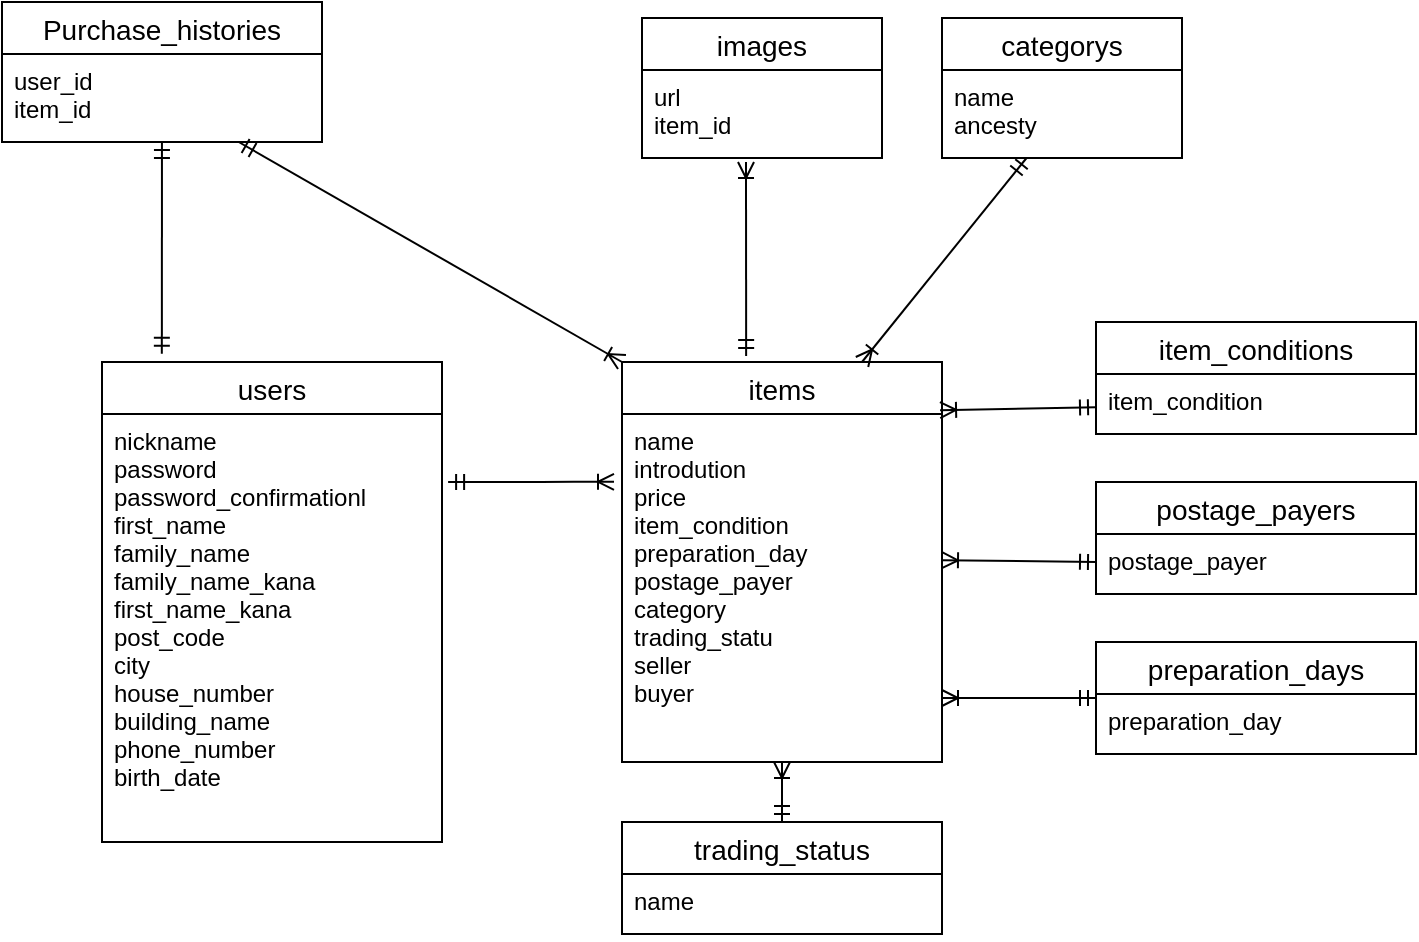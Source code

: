 <mxfile>
    <diagram id="0qUxwqCK4tA2yzNC8Bsy" name="ページ1">
        <mxGraphModel dx="865" dy="665" grid="1" gridSize="10" guides="1" tooltips="1" connect="1" arrows="1" fold="1" page="1" pageScale="1" pageWidth="827" pageHeight="1169" math="0" shadow="0">
            <root>
                <mxCell id="0"/>
                <mxCell id="1" parent="0"/>
                <mxCell id="28" value="users" style="swimlane;fontStyle=0;childLayout=stackLayout;horizontal=1;startSize=26;horizontalStack=0;resizeParent=1;resizeParentMax=0;resizeLast=0;collapsible=1;marginBottom=0;align=center;fontSize=14;" parent="1" vertex="1">
                    <mxGeometry x="170" y="180" width="170" height="240" as="geometry"/>
                </mxCell>
                <mxCell id="30" value="nickname&#10;password&#10;password_confirmationl&#10;first_name&#10;family_name&#10;family_name_kana&#10;first_name_kana&#10;post_code&#10;city&#10;house_number&#10;building_name&#10;phone_number&#10;birth_date&#10;" style="text;strokeColor=none;fillColor=none;spacingLeft=4;spacingRight=4;overflow=hidden;rotatable=0;points=[[0,0.5],[1,0.5]];portConstraint=eastwest;fontSize=12;" parent="28" vertex="1">
                    <mxGeometry y="26" width="170" height="214" as="geometry"/>
                </mxCell>
                <mxCell id="32" value="items" style="swimlane;fontStyle=0;childLayout=stackLayout;horizontal=1;startSize=26;horizontalStack=0;resizeParent=1;resizeParentMax=0;resizeLast=0;collapsible=1;marginBottom=0;align=center;fontSize=14;" parent="1" vertex="1">
                    <mxGeometry x="430" y="180" width="160" height="200" as="geometry"/>
                </mxCell>
                <mxCell id="34" value="name&#10;introdution&#10;price&#10;item_condition&#10;preparation_day&#10;postage_payer&#10;category&#10;trading_statu&#10;seller&#10;buyer&#10;&#10;" style="text;strokeColor=none;fillColor=none;spacingLeft=4;spacingRight=4;overflow=hidden;rotatable=0;points=[[0,0.5],[1,0.5]];portConstraint=eastwest;fontSize=12;" parent="32" vertex="1">
                    <mxGeometry y="26" width="160" height="174" as="geometry"/>
                </mxCell>
                <mxCell id="36" value="images" style="swimlane;fontStyle=0;childLayout=stackLayout;horizontal=1;startSize=26;horizontalStack=0;resizeParent=1;resizeParentMax=0;resizeLast=0;collapsible=1;marginBottom=0;align=center;fontSize=14;" parent="1" vertex="1">
                    <mxGeometry x="440" y="8" width="120" height="70" as="geometry"/>
                </mxCell>
                <mxCell id="39" value="url&#10;item_id" style="text;strokeColor=none;fillColor=none;spacingLeft=4;spacingRight=4;overflow=hidden;rotatable=0;points=[[0,0.5],[1,0.5]];portConstraint=eastwest;fontSize=12;" parent="36" vertex="1">
                    <mxGeometry y="26" width="120" height="44" as="geometry"/>
                </mxCell>
                <mxCell id="40" value="categorys" style="swimlane;fontStyle=0;childLayout=stackLayout;horizontal=1;startSize=26;horizontalStack=0;resizeParent=1;resizeParentMax=0;resizeLast=0;collapsible=1;marginBottom=0;align=center;fontSize=14;" parent="1" vertex="1">
                    <mxGeometry x="590" y="8" width="120" height="70" as="geometry"/>
                </mxCell>
                <mxCell id="41" value="name&#10;ancesty" style="text;strokeColor=none;fillColor=none;spacingLeft=4;spacingRight=4;overflow=hidden;rotatable=0;points=[[0,0.5],[1,0.5]];portConstraint=eastwest;fontSize=12;" parent="40" vertex="1">
                    <mxGeometry y="26" width="120" height="44" as="geometry"/>
                </mxCell>
                <mxCell id="72" style="edgeStyle=none;html=1;startArrow=ERmandOne;startFill=0;endArrow=ERmandOne;endFill=0;entryX=0.176;entryY=-0.017;entryDx=0;entryDy=0;entryPerimeter=0;" parent="1" source="44" target="28" edge="1">
                    <mxGeometry relative="1" as="geometry">
                        <mxPoint x="200" y="170" as="targetPoint"/>
                    </mxGeometry>
                </mxCell>
                <mxCell id="44" value="Purchase_histories" style="swimlane;fontStyle=0;childLayout=stackLayout;horizontal=1;startSize=26;horizontalStack=0;resizeParent=1;resizeParentMax=0;resizeLast=0;collapsible=1;marginBottom=0;align=center;fontSize=14;" parent="1" vertex="1">
                    <mxGeometry x="120" width="160" height="70" as="geometry"/>
                </mxCell>
                <mxCell id="45" value="user_id&#10;item_id&#10;" style="text;strokeColor=none;fillColor=none;spacingLeft=4;spacingRight=4;overflow=hidden;rotatable=0;points=[[0,0.5],[1,0.5]];portConstraint=eastwest;fontSize=12;" parent="44" vertex="1">
                    <mxGeometry y="26" width="160" height="44" as="geometry"/>
                </mxCell>
                <mxCell id="55" style="edgeStyle=none;html=1;entryX=0.75;entryY=0;entryDx=0;entryDy=0;endArrow=ERoneToMany;endFill=0;startArrow=ERmandOne;startFill=0;" parent="1" source="41" edge="1" target="32">
                    <mxGeometry relative="1" as="geometry">
                        <mxPoint x="560" y="170" as="targetPoint"/>
                    </mxGeometry>
                </mxCell>
                <mxCell id="71" style="edgeStyle=none;html=1;startArrow=ERmandOne;startFill=0;endArrow=ERoneToMany;endFill=0;exitX=0.388;exitY=-0.015;exitDx=0;exitDy=0;exitPerimeter=0;" parent="1" source="32" edge="1">
                    <mxGeometry relative="1" as="geometry">
                        <mxPoint x="492" y="80" as="targetPoint"/>
                        <mxPoint x="490" y="170" as="sourcePoint"/>
                        <Array as="points"/>
                    </mxGeometry>
                </mxCell>
                <mxCell id="88" value="" style="edgeStyle=entityRelationEdgeStyle;fontSize=12;html=1;endArrow=ERoneToMany;exitX=1.018;exitY=0.159;exitDx=0;exitDy=0;exitPerimeter=0;entryX=-0.025;entryY=0.195;entryDx=0;entryDy=0;entryPerimeter=0;startArrow=ERmandOne;startFill=0;endFill=0;" edge="1" parent="1" source="30" target="34">
                    <mxGeometry width="100" height="100" relative="1" as="geometry">
                        <mxPoint x="340" y="330" as="sourcePoint"/>
                        <mxPoint x="440" y="230" as="targetPoint"/>
                    </mxGeometry>
                </mxCell>
                <mxCell id="93" value="item_conditions" style="swimlane;fontStyle=0;childLayout=stackLayout;horizontal=1;startSize=26;horizontalStack=0;resizeParent=1;resizeParentMax=0;resizeLast=0;collapsible=1;marginBottom=0;align=center;fontSize=14;" vertex="1" parent="1">
                    <mxGeometry x="667" y="160" width="160" height="56" as="geometry"/>
                </mxCell>
                <mxCell id="96" value="item_condition" style="text;strokeColor=none;fillColor=none;spacingLeft=4;spacingRight=4;overflow=hidden;rotatable=0;points=[[0,0.5],[1,0.5]];portConstraint=eastwest;fontSize=12;" vertex="1" parent="93">
                    <mxGeometry y="26" width="160" height="30" as="geometry"/>
                </mxCell>
                <mxCell id="112" value="" style="edgeStyle=none;html=1;startArrow=ERmandOne;startFill=0;endArrow=ERoneToMany;endFill=0;" edge="1" parent="1" source="101">
                    <mxGeometry relative="1" as="geometry">
                        <mxPoint x="590" y="348" as="targetPoint"/>
                    </mxGeometry>
                </mxCell>
                <mxCell id="101" value="preparation_days" style="swimlane;fontStyle=0;childLayout=stackLayout;horizontal=1;startSize=26;horizontalStack=0;resizeParent=1;resizeParentMax=0;resizeLast=0;collapsible=1;marginBottom=0;align=center;fontSize=14;" vertex="1" parent="1">
                    <mxGeometry x="667" y="320" width="160" height="56" as="geometry"/>
                </mxCell>
                <mxCell id="102" value="preparation_day" style="text;strokeColor=none;fillColor=none;spacingLeft=4;spacingRight=4;overflow=hidden;rotatable=0;points=[[0,0.5],[1,0.5]];portConstraint=eastwest;fontSize=12;" vertex="1" parent="101">
                    <mxGeometry y="26" width="160" height="30" as="geometry"/>
                </mxCell>
                <mxCell id="105" value="postage_payers" style="swimlane;fontStyle=0;childLayout=stackLayout;horizontal=1;startSize=26;horizontalStack=0;resizeParent=1;resizeParentMax=0;resizeLast=0;collapsible=1;marginBottom=0;align=center;fontSize=14;" vertex="1" parent="1">
                    <mxGeometry x="667" y="240" width="160" height="56" as="geometry"/>
                </mxCell>
                <mxCell id="108" value="postage_payer" style="text;strokeColor=none;fillColor=none;spacingLeft=4;spacingRight=4;overflow=hidden;rotatable=0;points=[[0,0.5],[1,0.5]];portConstraint=eastwest;fontSize=12;" vertex="1" parent="105">
                    <mxGeometry y="26" width="160" height="30" as="geometry"/>
                </mxCell>
                <mxCell id="115" value="" style="edgeStyle=none;html=1;startArrow=ERmandOne;startFill=0;endArrow=ERoneToMany;endFill=0;" edge="1" parent="1" source="109" target="34">
                    <mxGeometry relative="1" as="geometry"/>
                </mxCell>
                <mxCell id="109" value="trading_status" style="swimlane;fontStyle=0;childLayout=stackLayout;horizontal=1;startSize=26;horizontalStack=0;resizeParent=1;resizeParentMax=0;resizeLast=0;collapsible=1;marginBottom=0;align=center;fontSize=14;" vertex="1" parent="1">
                    <mxGeometry x="430" y="410" width="160" height="56" as="geometry"/>
                </mxCell>
                <mxCell id="110" value="name" style="text;strokeColor=none;fillColor=none;spacingLeft=4;spacingRight=4;overflow=hidden;rotatable=0;points=[[0,0.5],[1,0.5]];portConstraint=eastwest;fontSize=12;" vertex="1" parent="109">
                    <mxGeometry y="26" width="160" height="30" as="geometry"/>
                </mxCell>
                <mxCell id="114" value="" style="edgeStyle=none;html=1;startArrow=ERmandOne;startFill=0;endArrow=ERoneToMany;endFill=0;entryX=0.994;entryY=-0.011;entryDx=0;entryDy=0;entryPerimeter=0;" edge="1" parent="1" source="96" target="34">
                    <mxGeometry relative="1" as="geometry"/>
                </mxCell>
                <mxCell id="116" value="" style="edgeStyle=none;html=1;startArrow=ERmandOne;startFill=0;endArrow=ERoneToMany;endFill=0;entryX=1;entryY=0.42;entryDx=0;entryDy=0;entryPerimeter=0;" edge="1" parent="1" source="108" target="34">
                    <mxGeometry relative="1" as="geometry"/>
                </mxCell>
                <mxCell id="119" style="edgeStyle=none;html=1;startArrow=ERmandOne;startFill=0;endArrow=ERoneToMany;endFill=0;" edge="1" parent="1" source="45">
                    <mxGeometry relative="1" as="geometry">
                        <mxPoint x="430" y="180" as="targetPoint"/>
                    </mxGeometry>
                </mxCell>
            </root>
        </mxGraphModel>
    </diagram>
</mxfile>